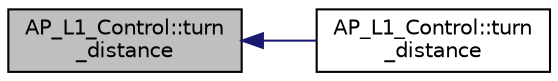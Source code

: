 digraph "AP_L1_Control::turn_distance"
{
 // INTERACTIVE_SVG=YES
  edge [fontname="Helvetica",fontsize="10",labelfontname="Helvetica",labelfontsize="10"];
  node [fontname="Helvetica",fontsize="10",shape=record];
  rankdir="LR";
  Node1 [label="AP_L1_Control::turn\l_distance",height=0.2,width=0.4,color="black", fillcolor="grey75", style="filled", fontcolor="black"];
  Node1 -> Node2 [dir="back",color="midnightblue",fontsize="10",style="solid",fontname="Helvetica"];
  Node2 [label="AP_L1_Control::turn\l_distance",height=0.2,width=0.4,color="black", fillcolor="white", style="filled",URL="$classAP__L1__Control.html#a56cdba14ba8479fb5ec0217df43db3ca"];
}
